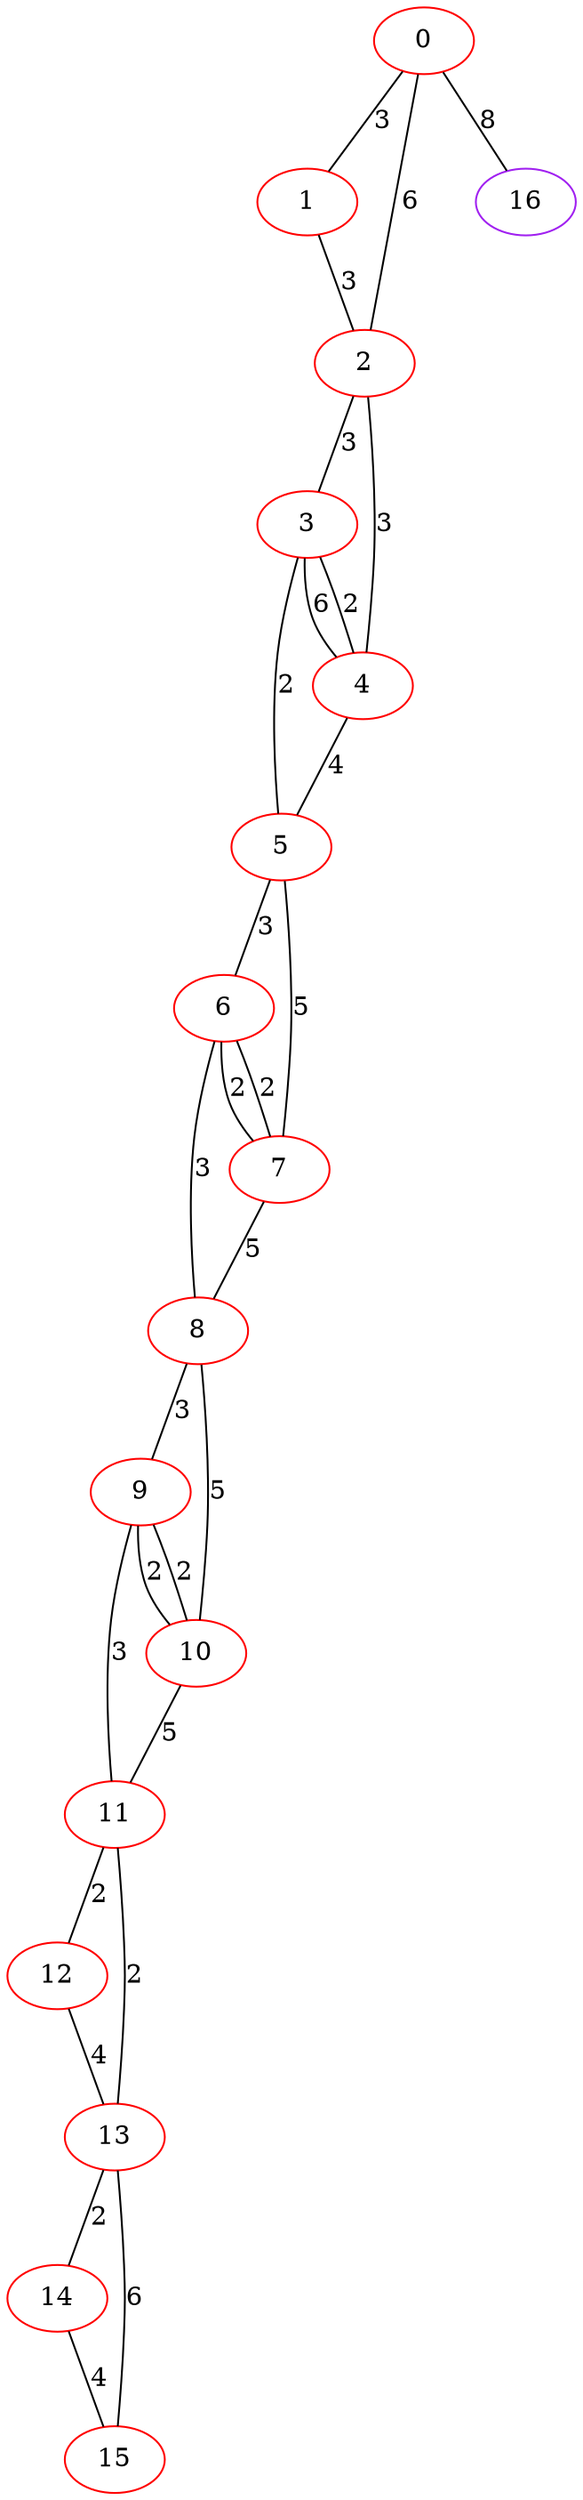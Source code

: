 graph "" {
0 [color=red, weight=1];
1 [color=red, weight=1];
2 [color=red, weight=1];
3 [color=red, weight=1];
4 [color=red, weight=1];
5 [color=red, weight=1];
6 [color=red, weight=1];
7 [color=red, weight=1];
8 [color=red, weight=1];
9 [color=red, weight=1];
10 [color=red, weight=1];
11 [color=red, weight=1];
12 [color=red, weight=1];
13 [color=red, weight=1];
14 [color=red, weight=1];
15 [color=red, weight=1];
16 [color=purple, weight=4];
0 -- 16  [key=0, label=8];
0 -- 1  [key=0, label=3];
0 -- 2  [key=0, label=6];
1 -- 2  [key=0, label=3];
2 -- 3  [key=0, label=3];
2 -- 4  [key=0, label=3];
3 -- 4  [key=0, label=2];
3 -- 4  [key=1, label=6];
3 -- 5  [key=0, label=2];
4 -- 5  [key=0, label=4];
5 -- 6  [key=0, label=3];
5 -- 7  [key=0, label=5];
6 -- 8  [key=0, label=3];
6 -- 7  [key=0, label=2];
6 -- 7  [key=1, label=2];
7 -- 8  [key=0, label=5];
8 -- 9  [key=0, label=3];
8 -- 10  [key=0, label=5];
9 -- 10  [key=0, label=2];
9 -- 10  [key=1, label=2];
9 -- 11  [key=0, label=3];
10 -- 11  [key=0, label=5];
11 -- 12  [key=0, label=2];
11 -- 13  [key=0, label=2];
12 -- 13  [key=0, label=4];
13 -- 14  [key=0, label=2];
13 -- 15  [key=0, label=6];
14 -- 15  [key=0, label=4];
}
